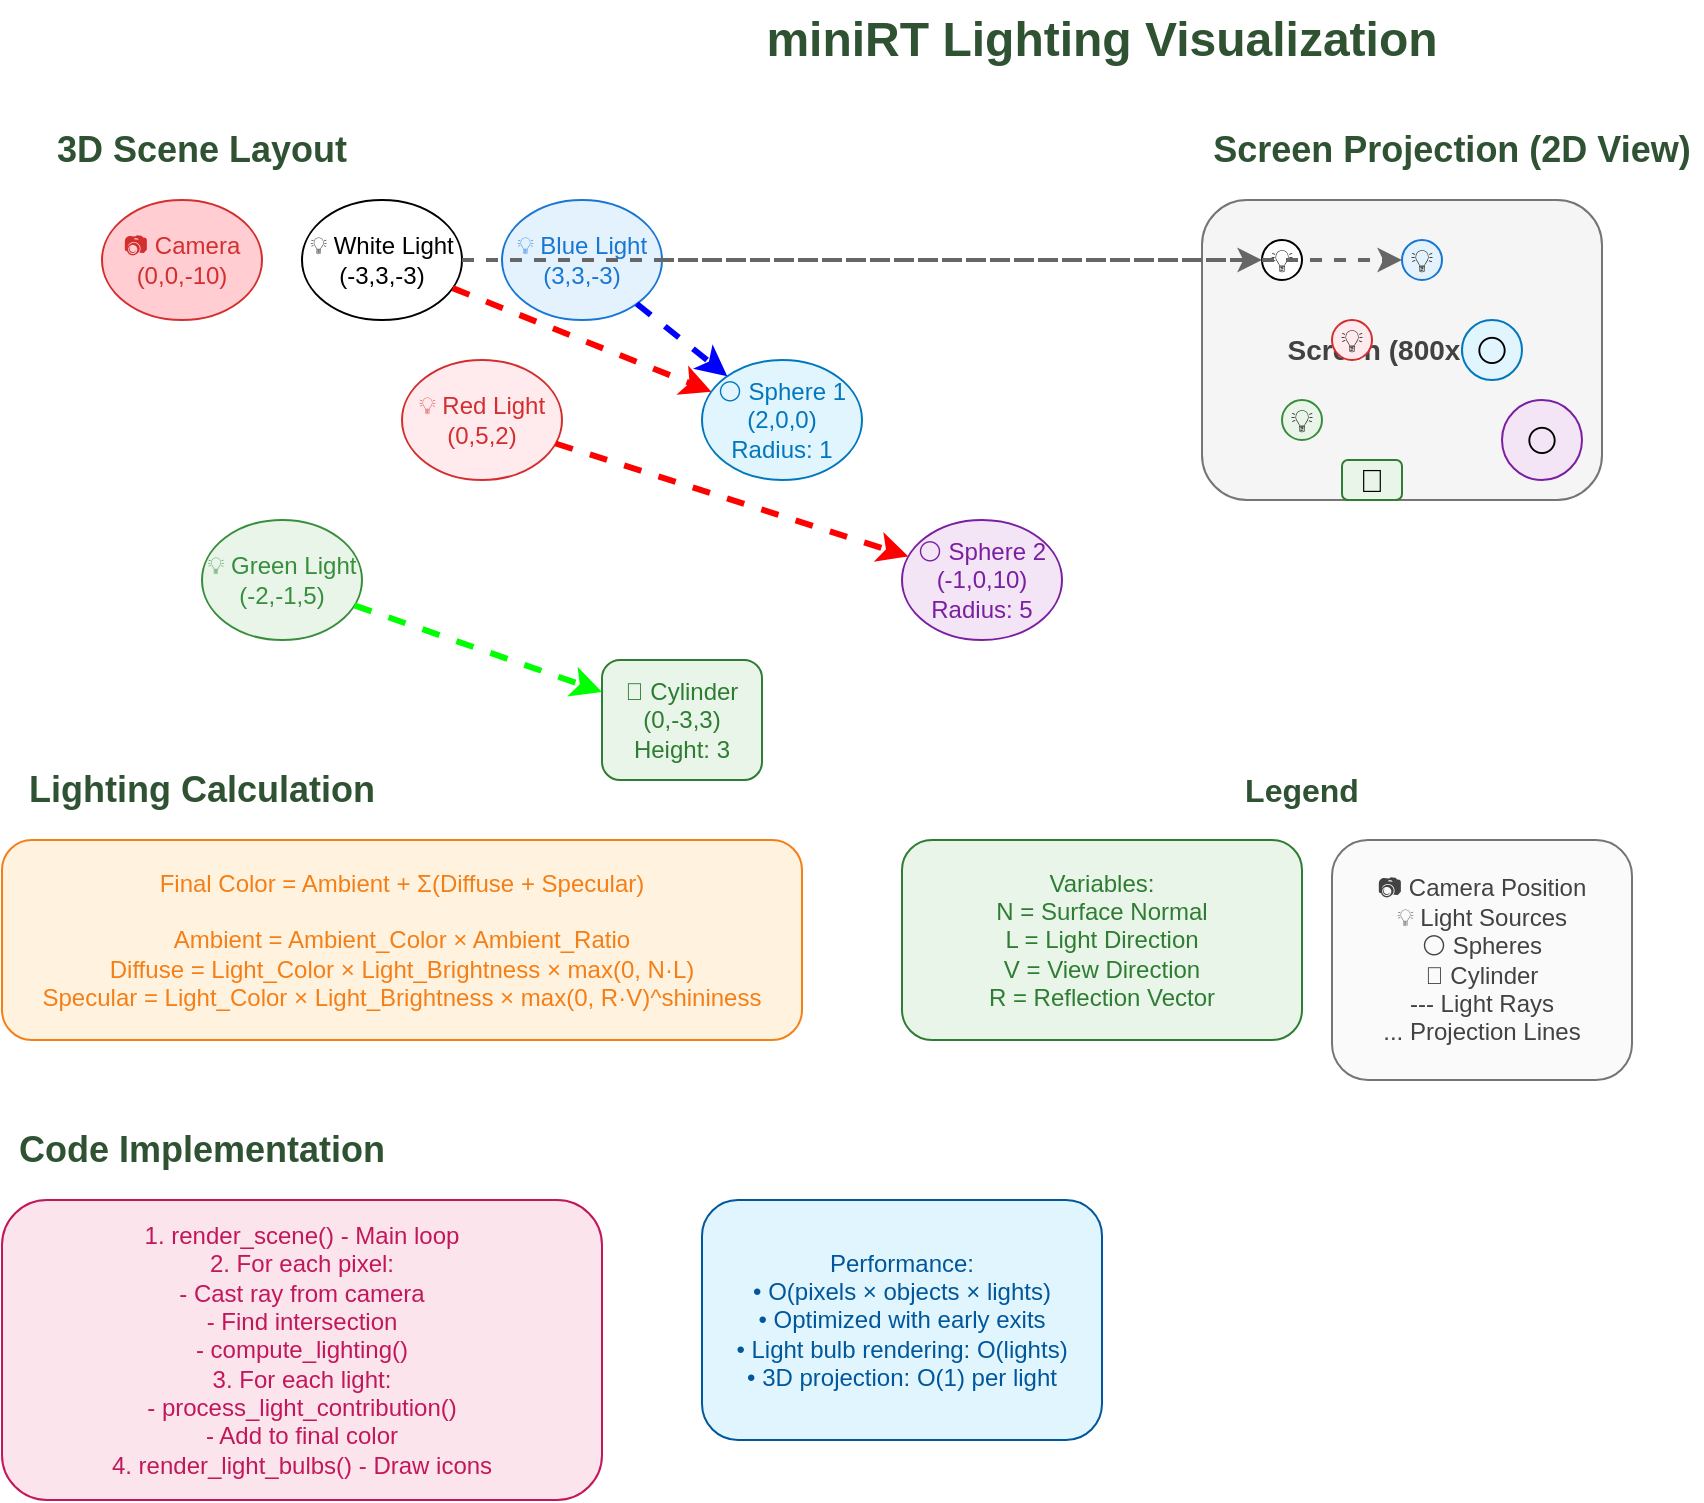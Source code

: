 <mxfile>
    <diagram name="Lighting Visualization" id="lighting-visual">
        <mxGraphModel dx="900" dy="675" grid="1" gridSize="10" guides="1" tooltips="1" connect="1" arrows="1" fold="1" page="1" pageScale="1" pageWidth="1169" pageHeight="827" math="0" shadow="0">
            <root>
                <mxCell id="0"/>
                <mxCell id="1" parent="0"/>
                <mxCell id="title" value="miniRT Lighting Visualization" style="text;html=1;strokeColor=none;fillColor=none;align=center;verticalAlign=middle;whiteSpace=wrap;rounded=0;fontSize=24;fontStyle=1;fontColor=#2F5233;" parent="1" vertex="1">
                    <mxGeometry x="400" y="20" width="400" height="40" as="geometry"/>
                </mxCell>
                <mxCell id="scene-title" value="3D Scene Layout" style="text;html=1;strokeColor=none;fillColor=none;align=center;verticalAlign=middle;whiteSpace=wrap;rounded=0;fontSize=18;fontStyle=1;fontColor=#2F5233;" parent="1" vertex="1">
                    <mxGeometry x="50" y="80" width="200" height="30" as="geometry"/>
                </mxCell>
                <mxCell id="camera" value="📷 Camera&#10;(0,0,-10)" style="ellipse;whiteSpace=wrap;html=1;fillColor=#FFCDD2;strokeColor=#D32F2F;fontSize=12;fontColor=#D32F2F;" parent="1" vertex="1">
                    <mxGeometry x="100" y="120" width="80" height="60" as="geometry"/>
                </mxCell>
                <mxCell id="light1" value="💡 White Light&#10;(-3,3,-3)" style="ellipse;whiteSpace=wrap;html=1;fillColor=#FFFFFF;strokeColor=#000000;fontSize=12;fontColor=#000000;" parent="1" vertex="1">
                    <mxGeometry x="200" y="120" width="80" height="60" as="geometry"/>
                </mxCell>
                <mxCell id="light2" value="💡 Blue Light&#10;(3,3,-3)" style="ellipse;whiteSpace=wrap;html=1;fillColor=#E3F2FD;strokeColor=#1976D2;fontSize=12;fontColor=#1976D2;" parent="1" vertex="1">
                    <mxGeometry x="300" y="120" width="80" height="60" as="geometry"/>
                </mxCell>
                <mxCell id="light3" value="💡 Red Light&#10;(0,5,2)" style="ellipse;whiteSpace=wrap;html=1;fillColor=#FFEBEE;strokeColor=#D32F2F;fontSize=12;fontColor=#D32F2F;" parent="1" vertex="1">
                    <mxGeometry x="250" y="200" width="80" height="60" as="geometry"/>
                </mxCell>
                <mxCell id="light4" value="💡 Green Light&#10;(-2,-1,5)" style="ellipse;whiteSpace=wrap;html=1;fillColor=#E8F5E8;strokeColor=#388E3C;fontSize=12;fontColor=#388E3C;" parent="1" vertex="1">
                    <mxGeometry x="150" y="280" width="80" height="60" as="geometry"/>
                </mxCell>
                <mxCell id="sphere1" value="⚪ Sphere 1&#10;(2,0,0)&#10;Radius: 1" style="ellipse;whiteSpace=wrap;html=1;fillColor=#E1F5FE;strokeColor=#0277BD;fontSize=12;fontColor=#0277BD;" parent="1" vertex="1">
                    <mxGeometry x="400" y="200" width="80" height="60" as="geometry"/>
                </mxCell>
                <mxCell id="sphere2" value="⚪ Sphere 2&#10;(-1,0,10)&#10;Radius: 5" style="ellipse;whiteSpace=wrap;html=1;fillColor=#F3E5F5;strokeColor=#7B1FA2;fontSize=12;fontColor=#7B1FA2;" parent="1" vertex="1">
                    <mxGeometry x="500" y="280" width="80" height="60" as="geometry"/>
                </mxCell>
                <mxCell id="cylinder" value="🔵 Cylinder&#10;(0,-3,3)&#10;Height: 3" style="rounded=1;whiteSpace=wrap;html=1;fillColor=#E8F5E8;strokeColor=#2E7D32;fontSize=12;fontColor=#2E7D32;" parent="1" vertex="1">
                    <mxGeometry x="350" y="350" width="80" height="60" as="geometry"/>
                </mxCell>
                <mxCell id="ray1" value="" style="endArrow=classic;html=1;rounded=0;strokeColor=#FF0000;strokeWidth=3;dashed=1;" parent="1" source="light1" target="sphere1" edge="1">
                    <mxGeometry width="50" height="50" relative="1" as="geometry">
                        <mxPoint x="200" y="150" as="sourcePoint"/>
                        <mxPoint x="250" y="100" as="targetPoint"/>
                    </mxGeometry>
                </mxCell>
                <mxCell id="ray2" value="" style="endArrow=classic;html=1;rounded=0;strokeColor=#0000FF;strokeWidth=3;dashed=1;" parent="1" source="light2" target="sphere1" edge="1">
                    <mxGeometry width="50" height="50" relative="1" as="geometry">
                        <mxPoint x="300" y="150" as="sourcePoint"/>
                        <mxPoint x="350" y="100" as="targetPoint"/>
                    </mxGeometry>
                </mxCell>
                <mxCell id="ray3" value="" style="endArrow=classic;html=1;rounded=0;strokeColor=#FF0000;strokeWidth=3;dashed=1;" parent="1" source="light3" target="sphere2" edge="1">
                    <mxGeometry width="50" height="50" relative="1" as="geometry">
                        <mxPoint x="250" y="230" as="sourcePoint"/>
                        <mxPoint x="500" y="280" as="targetPoint"/>
                    </mxGeometry>
                </mxCell>
                <mxCell id="ray4" value="" style="endArrow=classic;html=1;rounded=0;strokeColor=#00FF00;strokeWidth=3;dashed=1;" parent="1" source="light4" target="cylinder" edge="1">
                    <mxGeometry width="50" height="50" relative="1" as="geometry">
                        <mxPoint x="150" y="340" as="sourcePoint"/>
                        <mxPoint x="350" y="350" as="targetPoint"/>
                    </mxGeometry>
                </mxCell>
                <mxCell id="screen-title" value="Screen Projection (2D View)" style="text;html=1;strokeColor=none;fillColor=none;align=center;verticalAlign=middle;whiteSpace=wrap;rounded=0;fontSize=18;fontStyle=1;fontColor=#2F5233;" parent="1" vertex="1">
                    <mxGeometry x="650" y="80" width="250" height="30" as="geometry"/>
                </mxCell>
                <mxCell id="screen" value="Screen (800x600)" style="rounded=1;whiteSpace=wrap;html=1;fillColor=#F5F5F5;strokeColor=#757575;fontSize=14;fontColor=#424242;fontStyle=1;" parent="1" vertex="1">
                    <mxGeometry x="650" y="120" width="200" height="150" as="geometry"/>
                </mxCell>
                <mxCell id="bulb1-screen" value="💡" style="ellipse;whiteSpace=wrap;html=1;fillColor=#FFFFFF;strokeColor=#000000;fontSize=16;" parent="1" vertex="1">
                    <mxGeometry x="680" y="140" width="20" height="20" as="geometry"/>
                </mxCell>
                <mxCell id="bulb2-screen" value="💡" style="ellipse;whiteSpace=wrap;html=1;fillColor=#E3F2FD;strokeColor=#1976D2;fontSize=16;" parent="1" vertex="1">
                    <mxGeometry x="750" y="140" width="20" height="20" as="geometry"/>
                </mxCell>
                <mxCell id="bulb3-screen" value="💡" style="ellipse;whiteSpace=wrap;html=1;fillColor=#FFEBEE;strokeColor=#D32F2F;fontSize=16;" parent="1" vertex="1">
                    <mxGeometry x="715" y="180" width="20" height="20" as="geometry"/>
                </mxCell>
                <mxCell id="bulb4-screen" value="💡" style="ellipse;whiteSpace=wrap;html=1;fillColor=#E8F5E8;strokeColor=#388E3C;fontSize=16;" parent="1" vertex="1">
                    <mxGeometry x="690" y="220" width="20" height="20" as="geometry"/>
                </mxCell>
                <mxCell id="sphere1-screen" value="⚪" style="ellipse;whiteSpace=wrap;html=1;fillColor=#E1F5FE;strokeColor=#0277BD;fontSize=16;" parent="1" vertex="1">
                    <mxGeometry x="780" y="180" width="30" height="30" as="geometry"/>
                </mxCell>
                <mxCell id="sphere2-screen" value="⚪" style="ellipse;whiteSpace=wrap;html=1;fillColor=#F3E5F5;strokeColor=#7B1FA2;fontSize=16;" parent="1" vertex="1">
                    <mxGeometry x="800" y="220" width="40" height="40" as="geometry"/>
                </mxCell>
                <mxCell id="cylinder-screen" value="🔵" style="rounded=1;whiteSpace=wrap;html=1;fillColor=#E8F5E8;strokeColor=#2E7D32;fontSize=16;" parent="1" vertex="1">
                    <mxGeometry x="720" y="250" width="30" height="20" as="geometry"/>
                </mxCell>
                <mxCell id="proj-arrow1" value="" style="endArrow=classic;html=1;rounded=0;strokeColor=#666666;strokeWidth=2;dashed=1;" parent="1" source="light1" target="bulb1-screen" edge="1">
                    <mxGeometry width="50" height="50" relative="1" as="geometry">
                        <mxPoint x="200" y="150" as="sourcePoint"/>
                        <mxPoint x="650" y="150" as="targetPoint"/>
                    </mxGeometry>
                </mxCell>
                <mxCell id="proj-arrow2" value="" style="endArrow=classic;html=1;rounded=0;strokeColor=#666666;strokeWidth=2;dashed=1;" parent="1" source="light2" target="bulb2-screen" edge="1">
                    <mxGeometry width="50" height="50" relative="1" as="geometry">
                        <mxPoint x="300" y="150" as="sourcePoint"/>
                        <mxPoint x="750" y="150" as="targetPoint"/>
                    </mxGeometry>
                </mxCell>
                <mxCell id="calc-title" value="Lighting Calculation" style="text;html=1;strokeColor=none;fillColor=none;align=center;verticalAlign=middle;whiteSpace=wrap;rounded=0;fontSize=18;fontStyle=1;fontColor=#2F5233;" parent="1" vertex="1">
                    <mxGeometry x="50" y="400" width="200" height="30" as="geometry"/>
                </mxCell>
                <mxCell id="formula" value="Final Color = Ambient + Σ(Diffuse + Specular)&#10;&#10;Ambient = Ambient_Color × Ambient_Ratio&#10;Diffuse = Light_Color × Light_Brightness × max(0, N·L)&#10;Specular = Light_Color × Light_Brightness × max(0, R·V)^shininess" style="rounded=1;whiteSpace=wrap;html=1;fillColor=#FFF3E0;strokeColor=#F57F17;fontSize=12;fontColor=#F57F17;" parent="1" vertex="1">
                    <mxGeometry x="50" y="440" width="400" height="100" as="geometry"/>
                </mxCell>
                <mxCell id="variables" value="Variables:&#10;N = Surface Normal&#10;L = Light Direction&#10;V = View Direction&#10;R = Reflection Vector" style="rounded=1;whiteSpace=wrap;html=1;fillColor=#E8F5E8;strokeColor=#2E7D32;fontSize=12;fontColor=#2E7D32;" parent="1" vertex="1">
                    <mxGeometry x="500" y="440" width="200" height="100" as="geometry"/>
                </mxCell>
                <mxCell id="code-title" value="Code Implementation" style="text;html=1;strokeColor=none;fillColor=none;align=center;verticalAlign=middle;whiteSpace=wrap;rounded=0;fontSize=18;fontStyle=1;fontColor=#2F5233;" parent="1" vertex="1">
                    <mxGeometry x="50" y="580" width="200" height="30" as="geometry"/>
                </mxCell>
                <mxCell id="code-flow" value="1. render_scene() - Main loop&#10;2. For each pixel:&#10;   - Cast ray from camera&#10;   - Find intersection&#10;   - compute_lighting()&#10;3. For each light:&#10;   - process_light_contribution()&#10;   - Add to final color&#10;4. render_light_bulbs() - Draw icons" style="rounded=1;whiteSpace=wrap;html=1;fillColor=#FCE4EC;strokeColor=#C2185B;fontSize=12;fontColor=#C2185B;" parent="1" vertex="1">
                    <mxGeometry x="50" y="620" width="300" height="150" as="geometry"/>
                </mxCell>
                <mxCell id="performance" value="Performance:&#10;• O(pixels × objects × lights)&#10;• Optimized with early exits&#10;• Light bulb rendering: O(lights)&#10;• 3D projection: O(1) per light" style="rounded=1;whiteSpace=wrap;html=1;fillColor=#E1F5FE;strokeColor=#01579B;fontSize=12;fontColor=#01579B;" parent="1" vertex="1">
                    <mxGeometry x="400" y="620" width="200" height="120" as="geometry"/>
                </mxCell>
                <mxCell id="legend-title" value="Legend" style="text;html=1;strokeColor=none;fillColor=none;align=center;verticalAlign=middle;whiteSpace=wrap;rounded=0;fontSize=16;fontStyle=1;fontColor=#2F5233;" parent="1" vertex="1">
                    <mxGeometry x="650" y="400" width="100" height="30" as="geometry"/>
                </mxCell>
                <mxCell id="legend" value="📷 Camera Position&#10;💡 Light Sources&#10;⚪ Spheres&#10;🔵 Cylinder&#10;--- Light Rays&#10;... Projection Lines" style="rounded=1;whiteSpace=wrap;html=1;fillColor=#FAFAFA;strokeColor=#757575;fontSize=12;fontColor=#424242;" parent="1" vertex="1">
                    <mxGeometry x="715" y="440" width="150" height="120" as="geometry"/>
                </mxCell>
            </root>
        </mxGraphModel>
    </diagram>
</mxfile>
